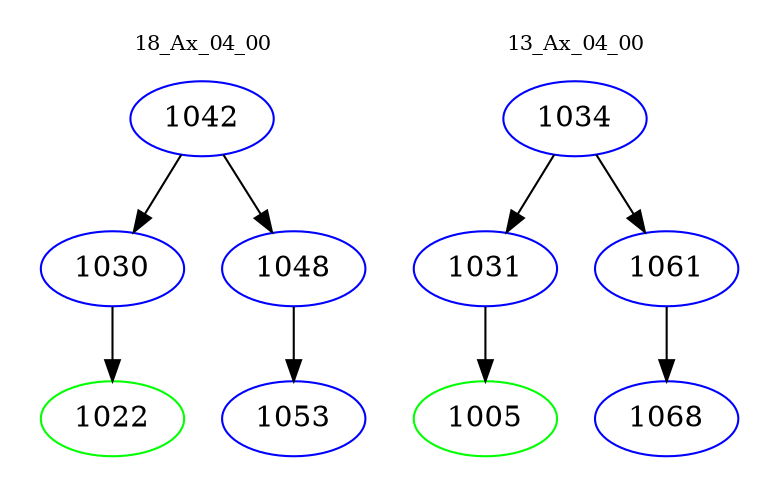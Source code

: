 digraph{
subgraph cluster_0 {
color = white
label = "18_Ax_04_00";
fontsize=10;
T0_1042 [label="1042", color="blue"]
T0_1042 -> T0_1030 [color="black"]
T0_1030 [label="1030", color="blue"]
T0_1030 -> T0_1022 [color="black"]
T0_1022 [label="1022", color="green"]
T0_1042 -> T0_1048 [color="black"]
T0_1048 [label="1048", color="blue"]
T0_1048 -> T0_1053 [color="black"]
T0_1053 [label="1053", color="blue"]
}
subgraph cluster_1 {
color = white
label = "13_Ax_04_00";
fontsize=10;
T1_1034 [label="1034", color="blue"]
T1_1034 -> T1_1031 [color="black"]
T1_1031 [label="1031", color="blue"]
T1_1031 -> T1_1005 [color="black"]
T1_1005 [label="1005", color="green"]
T1_1034 -> T1_1061 [color="black"]
T1_1061 [label="1061", color="blue"]
T1_1061 -> T1_1068 [color="black"]
T1_1068 [label="1068", color="blue"]
}
}
